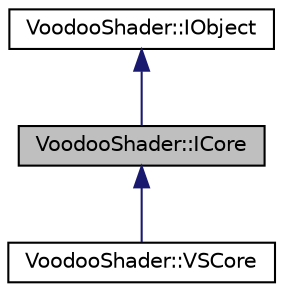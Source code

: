 digraph G
{
  edge [fontname="Helvetica",fontsize="10",labelfontname="Helvetica",labelfontsize="10"];
  node [fontname="Helvetica",fontsize="10",shape=record];
  Node1 [label="VoodooShader::ICore",height=0.2,width=0.4,color="black", fillcolor="grey75", style="filled" fontcolor="black"];
  Node2 -> Node1 [dir="back",color="midnightblue",fontsize="10",style="solid",fontname="Helvetica"];
  Node2 [label="VoodooShader::IObject",height=0.2,width=0.4,color="black", fillcolor="white", style="filled",URL="$class_voodoo_shader_1_1_i_object.html",tooltip="Defines a simple interface all Voodoo objects from dynamic modules must inherit."];
  Node1 -> Node3 [dir="back",color="midnightblue",fontsize="10",style="solid",fontname="Helvetica"];
  Node3 [label="VoodooShader::VSCore",height=0.2,width=0.4,color="black", fillcolor="white", style="filled",URL="$class_voodoo_shader_1_1_v_s_core.html",tooltip="ICore engine class for the Voodoo Shader Framework."];
}
